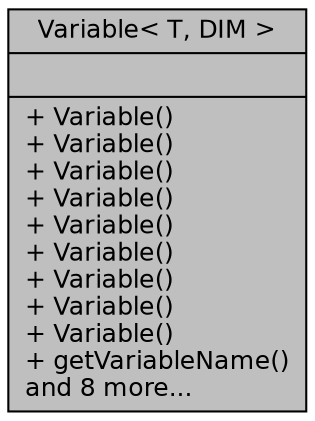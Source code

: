 digraph "Variable&lt; T, DIM &gt;"
{
  bgcolor="transparent";
  edge [fontname="Helvetica",fontsize="12",labelfontname="Helvetica",labelfontsize="12"];
  node [fontname="Helvetica",fontsize="12",shape=record];
  Node1 [label="{Variable\< T, DIM \>\n||+ Variable()\l+ Variable()\l+ Variable()\l+ Variable()\l+ Variable()\l+ Variable()\l+ Variable()\l+ Variable()\l+ Variable()\l+ getVariableName()\land 8 more...\l}",height=0.2,width=0.4,color="black", fillcolor="grey75", style="filled", fontcolor="black"];
}
